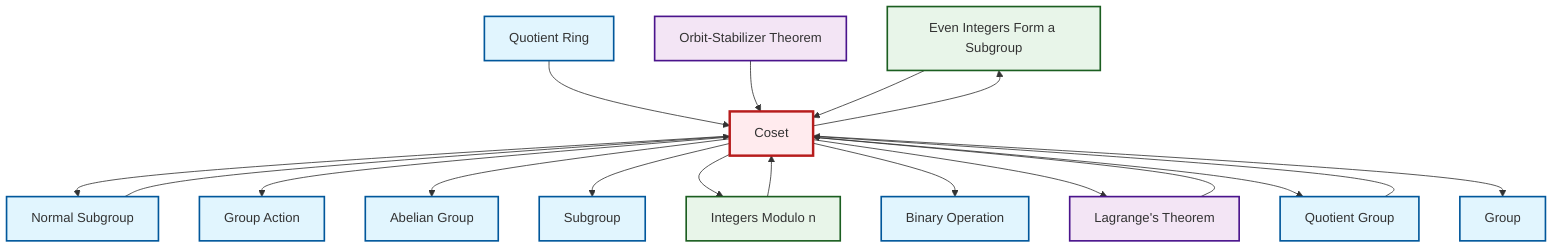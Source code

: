 graph TD
    classDef definition fill:#e1f5fe,stroke:#01579b,stroke-width:2px
    classDef theorem fill:#f3e5f5,stroke:#4a148c,stroke-width:2px
    classDef axiom fill:#fff3e0,stroke:#e65100,stroke-width:2px
    classDef example fill:#e8f5e9,stroke:#1b5e20,stroke-width:2px
    classDef current fill:#ffebee,stroke:#b71c1c,stroke-width:3px
    ex-even-integers-subgroup["Even Integers Form a Subgroup"]:::example
    def-abelian-group["Abelian Group"]:::definition
    def-binary-operation["Binary Operation"]:::definition
    def-group-action["Group Action"]:::definition
    def-normal-subgroup["Normal Subgroup"]:::definition
    def-subgroup["Subgroup"]:::definition
    ex-quotient-integers-mod-n["Integers Modulo n"]:::example
    def-quotient-ring["Quotient Ring"]:::definition
    def-group["Group"]:::definition
    def-quotient-group["Quotient Group"]:::definition
    thm-orbit-stabilizer["Orbit-Stabilizer Theorem"]:::theorem
    thm-lagrange["Lagrange's Theorem"]:::theorem
    def-coset["Coset"]:::definition
    def-normal-subgroup --> def-coset
    def-quotient-group --> def-coset
    def-coset --> def-normal-subgroup
    def-coset --> def-group-action
    def-quotient-ring --> def-coset
    def-coset --> def-abelian-group
    thm-orbit-stabilizer --> def-coset
    ex-quotient-integers-mod-n --> def-coset
    def-coset --> def-subgroup
    thm-lagrange --> def-coset
    def-coset --> ex-quotient-integers-mod-n
    def-coset --> def-binary-operation
    def-coset --> ex-even-integers-subgroup
    def-coset --> thm-lagrange
    def-coset --> def-quotient-group
    def-coset --> def-group
    ex-even-integers-subgroup --> def-coset
    class def-coset current